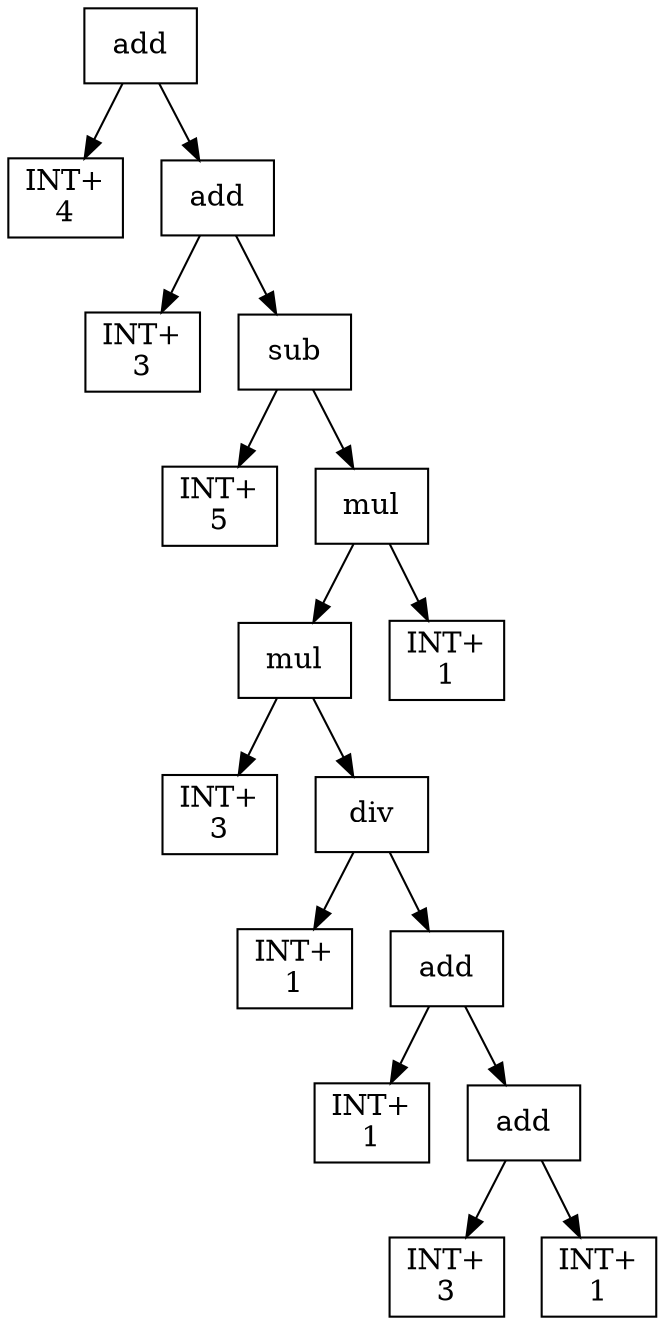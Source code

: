 digraph expr {
  node [shape=box];
  n1 [label="add"];
  n2 [label="INT+\n4"];
  n3 [label="add"];
  n4 [label="INT+\n3"];
  n5 [label="sub"];
  n6 [label="INT+\n5"];
  n7 [label="mul"];
  n8 [label="mul"];
  n9 [label="INT+\n3"];
  n10 [label="div"];
  n11 [label="INT+\n1"];
  n12 [label="add"];
  n13 [label="INT+\n1"];
  n14 [label="add"];
  n15 [label="INT+\n3"];
  n16 [label="INT+\n1"];
  n14 -> n15;
  n14 -> n16;
  n12 -> n13;
  n12 -> n14;
  n10 -> n11;
  n10 -> n12;
  n8 -> n9;
  n8 -> n10;
  n17 [label="INT+\n1"];
  n7 -> n8;
  n7 -> n17;
  n5 -> n6;
  n5 -> n7;
  n3 -> n4;
  n3 -> n5;
  n1 -> n2;
  n1 -> n3;
}